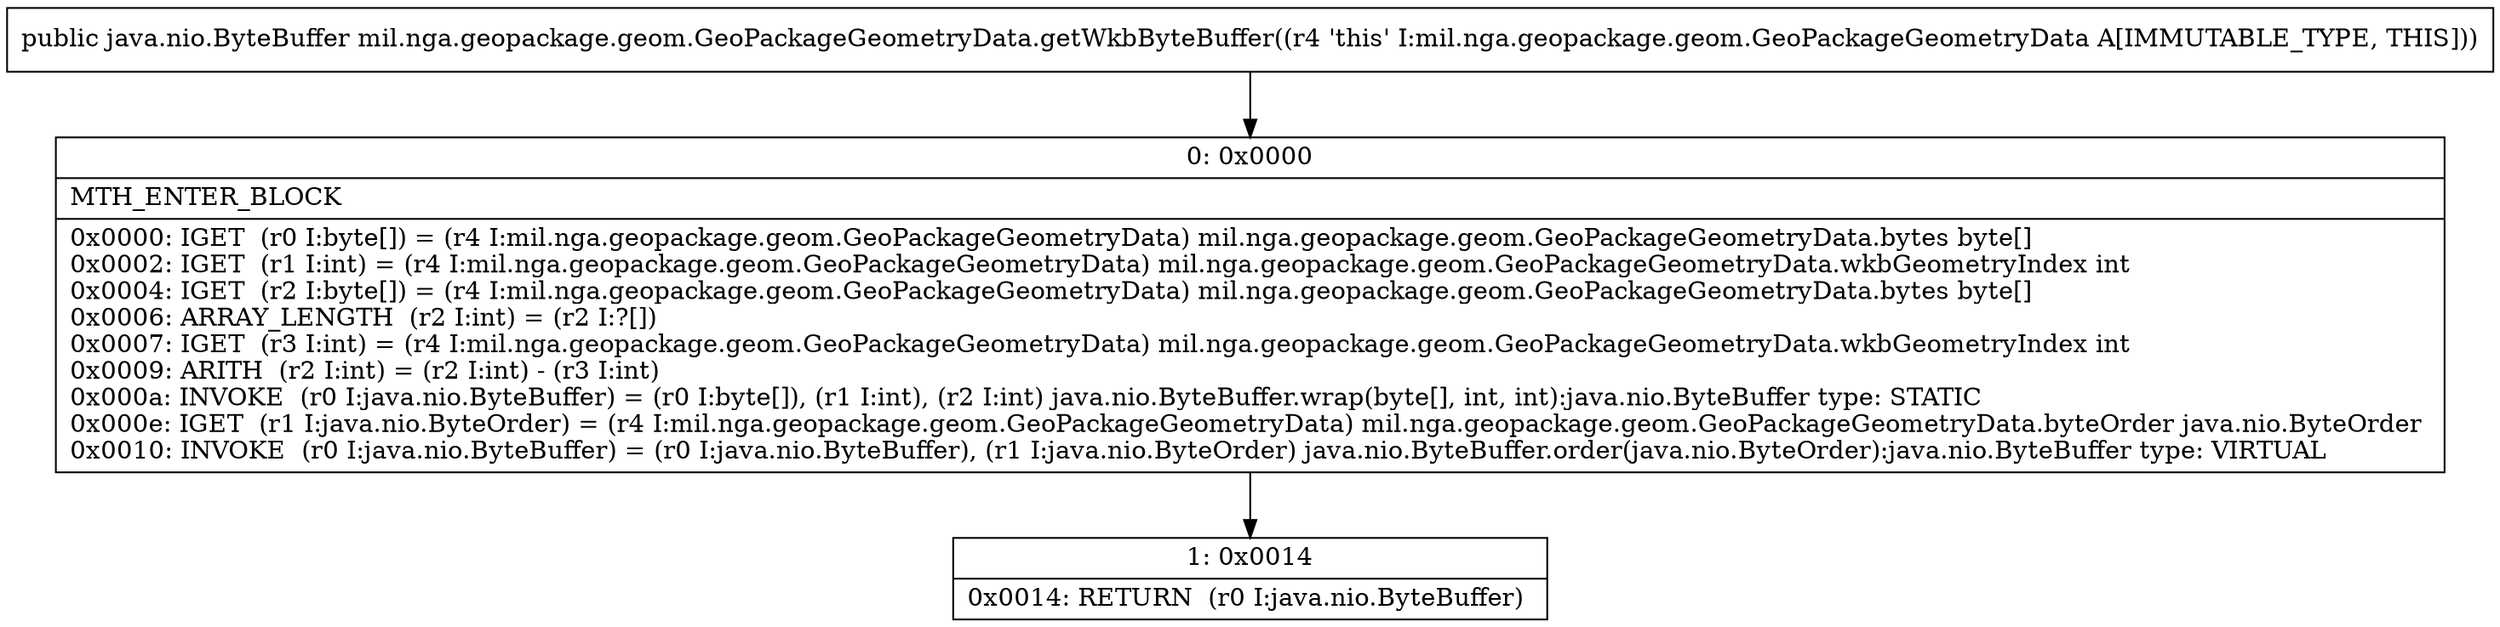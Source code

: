digraph "CFG formil.nga.geopackage.geom.GeoPackageGeometryData.getWkbByteBuffer()Ljava\/nio\/ByteBuffer;" {
Node_0 [shape=record,label="{0\:\ 0x0000|MTH_ENTER_BLOCK\l|0x0000: IGET  (r0 I:byte[]) = (r4 I:mil.nga.geopackage.geom.GeoPackageGeometryData) mil.nga.geopackage.geom.GeoPackageGeometryData.bytes byte[] \l0x0002: IGET  (r1 I:int) = (r4 I:mil.nga.geopackage.geom.GeoPackageGeometryData) mil.nga.geopackage.geom.GeoPackageGeometryData.wkbGeometryIndex int \l0x0004: IGET  (r2 I:byte[]) = (r4 I:mil.nga.geopackage.geom.GeoPackageGeometryData) mil.nga.geopackage.geom.GeoPackageGeometryData.bytes byte[] \l0x0006: ARRAY_LENGTH  (r2 I:int) = (r2 I:?[]) \l0x0007: IGET  (r3 I:int) = (r4 I:mil.nga.geopackage.geom.GeoPackageGeometryData) mil.nga.geopackage.geom.GeoPackageGeometryData.wkbGeometryIndex int \l0x0009: ARITH  (r2 I:int) = (r2 I:int) \- (r3 I:int) \l0x000a: INVOKE  (r0 I:java.nio.ByteBuffer) = (r0 I:byte[]), (r1 I:int), (r2 I:int) java.nio.ByteBuffer.wrap(byte[], int, int):java.nio.ByteBuffer type: STATIC \l0x000e: IGET  (r1 I:java.nio.ByteOrder) = (r4 I:mil.nga.geopackage.geom.GeoPackageGeometryData) mil.nga.geopackage.geom.GeoPackageGeometryData.byteOrder java.nio.ByteOrder \l0x0010: INVOKE  (r0 I:java.nio.ByteBuffer) = (r0 I:java.nio.ByteBuffer), (r1 I:java.nio.ByteOrder) java.nio.ByteBuffer.order(java.nio.ByteOrder):java.nio.ByteBuffer type: VIRTUAL \l}"];
Node_1 [shape=record,label="{1\:\ 0x0014|0x0014: RETURN  (r0 I:java.nio.ByteBuffer) \l}"];
MethodNode[shape=record,label="{public java.nio.ByteBuffer mil.nga.geopackage.geom.GeoPackageGeometryData.getWkbByteBuffer((r4 'this' I:mil.nga.geopackage.geom.GeoPackageGeometryData A[IMMUTABLE_TYPE, THIS])) }"];
MethodNode -> Node_0;
Node_0 -> Node_1;
}

